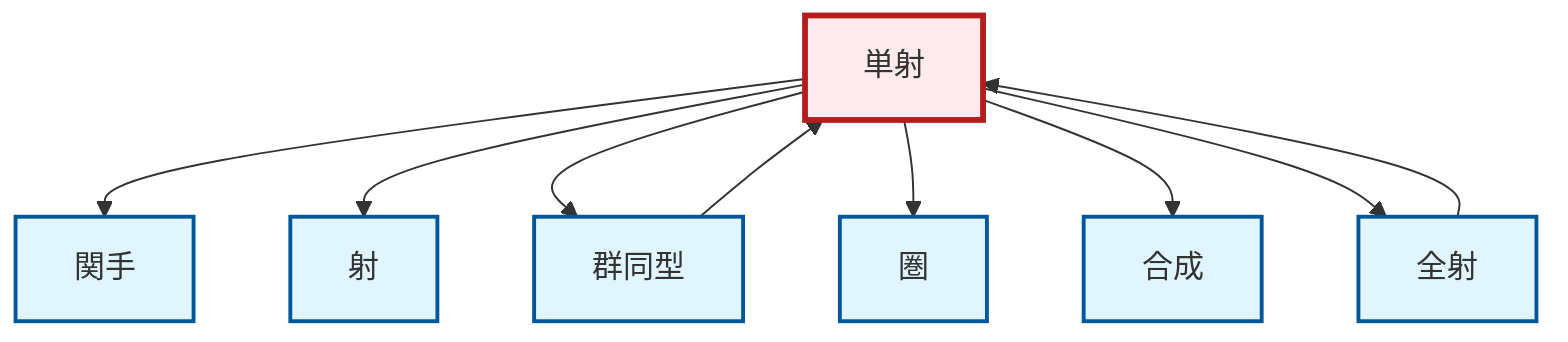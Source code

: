 graph TD
    classDef definition fill:#e1f5fe,stroke:#01579b,stroke-width:2px
    classDef theorem fill:#f3e5f5,stroke:#4a148c,stroke-width:2px
    classDef axiom fill:#fff3e0,stroke:#e65100,stroke-width:2px
    classDef example fill:#e8f5e9,stroke:#1b5e20,stroke-width:2px
    classDef current fill:#ffebee,stroke:#b71c1c,stroke-width:3px
    def-category["圏"]:::definition
    def-monomorphism["単射"]:::definition
    def-epimorphism["全射"]:::definition
    def-composition["合成"]:::definition
    def-morphism["射"]:::definition
    def-isomorphism["群同型"]:::definition
    def-functor["関手"]:::definition
    def-monomorphism --> def-functor
    def-monomorphism --> def-morphism
    def-monomorphism --> def-isomorphism
    def-monomorphism --> def-category
    def-isomorphism --> def-monomorphism
    def-monomorphism --> def-composition
    def-epimorphism --> def-monomorphism
    def-monomorphism --> def-epimorphism
    class def-monomorphism current
